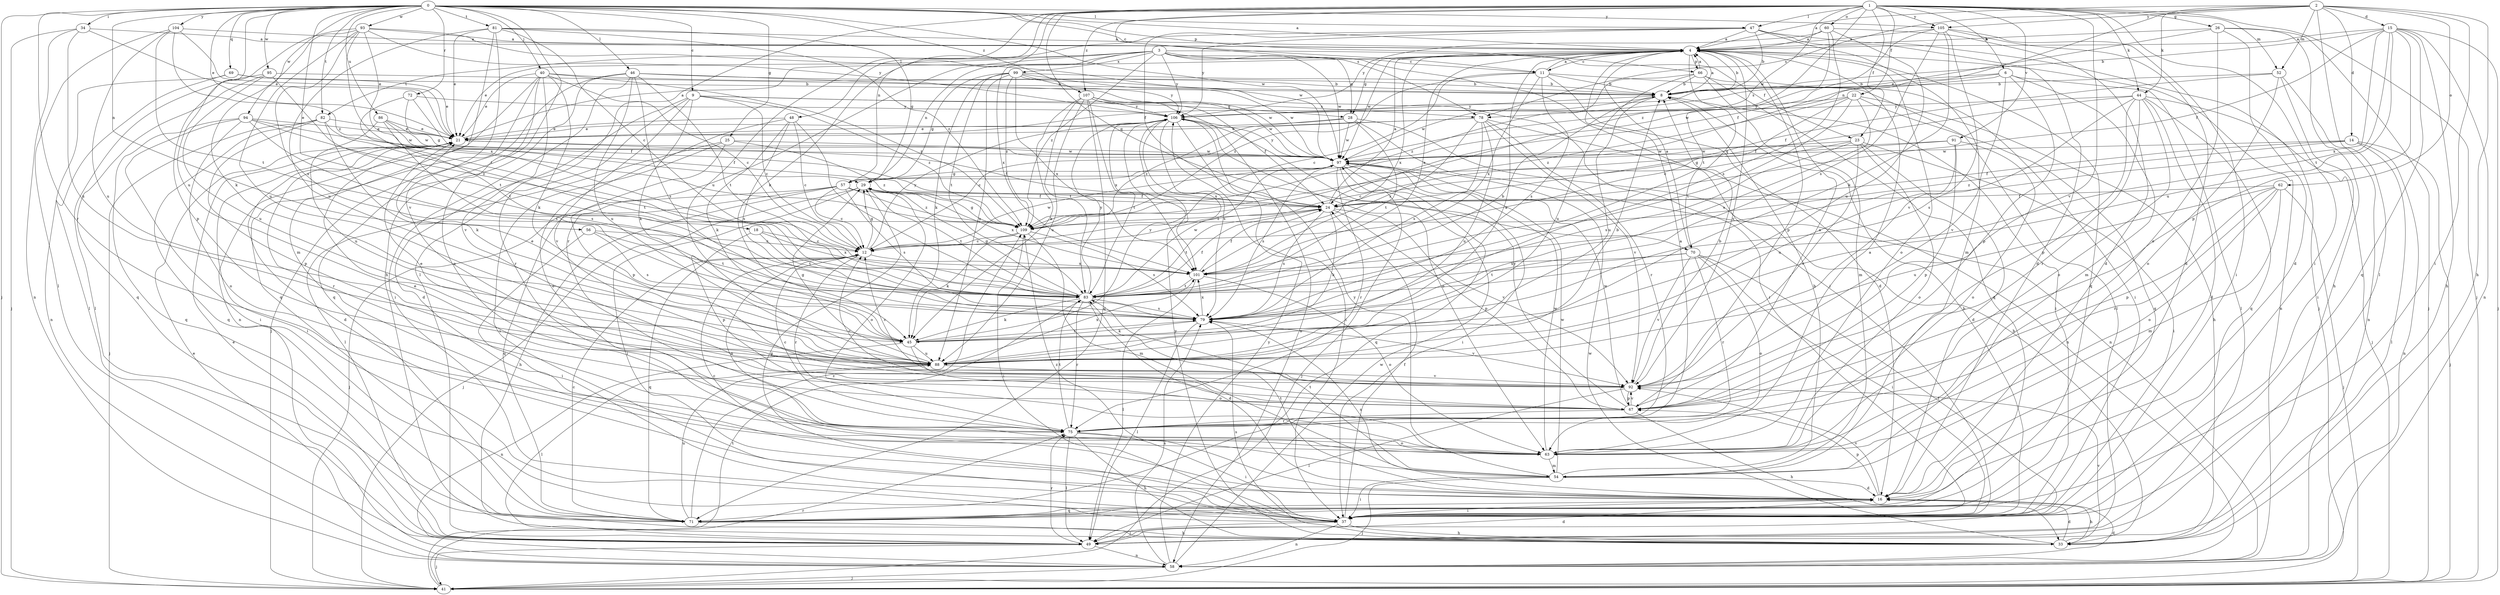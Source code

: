 strict digraph  {
0;
1;
2;
3;
4;
6;
8;
9;
11;
12;
14;
15;
16;
18;
21;
22;
23;
24;
25;
26;
28;
29;
33;
34;
37;
40;
41;
44;
45;
46;
47;
48;
49;
52;
54;
56;
57;
58;
60;
62;
63;
66;
67;
69;
70;
71;
72;
75;
78;
79;
81;
82;
83;
86;
88;
91;
92;
93;
94;
95;
97;
99;
101;
104;
105;
106;
107;
109;
0 -> 4  [label=a];
0 -> 9  [label=c];
0 -> 11  [label=c];
0 -> 18  [label=e];
0 -> 21  [label=e];
0 -> 25  [label=g];
0 -> 33  [label=h];
0 -> 34  [label=i];
0 -> 40  [label=j];
0 -> 41  [label=j];
0 -> 46  [label=l];
0 -> 47  [label=l];
0 -> 56  [label=n];
0 -> 66  [label=p];
0 -> 69  [label=q];
0 -> 72  [label=r];
0 -> 75  [label=r];
0 -> 81  [label=t];
0 -> 82  [label=t];
0 -> 86  [label=u];
0 -> 88  [label=u];
0 -> 93  [label=w];
0 -> 94  [label=w];
0 -> 95  [label=w];
0 -> 97  [label=w];
0 -> 104  [label=y];
0 -> 105  [label=y];
0 -> 107  [label=z];
1 -> 6  [label=b];
1 -> 22  [label=f];
1 -> 23  [label=f];
1 -> 26  [label=g];
1 -> 37  [label=i];
1 -> 41  [label=j];
1 -> 44  [label=k];
1 -> 47  [label=l];
1 -> 48  [label=l];
1 -> 49  [label=l];
1 -> 52  [label=m];
1 -> 57  [label=n];
1 -> 60  [label=o];
1 -> 70  [label=q];
1 -> 78  [label=s];
1 -> 88  [label=u];
1 -> 91  [label=v];
1 -> 92  [label=v];
1 -> 97  [label=w];
1 -> 105  [label=y];
1 -> 107  [label=z];
1 -> 109  [label=z];
2 -> 4  [label=a];
2 -> 14  [label=d];
2 -> 15  [label=d];
2 -> 33  [label=h];
2 -> 37  [label=i];
2 -> 44  [label=k];
2 -> 49  [label=l];
2 -> 52  [label=m];
2 -> 57  [label=n];
2 -> 62  [label=o];
2 -> 78  [label=s];
2 -> 105  [label=y];
3 -> 11  [label=c];
3 -> 21  [label=e];
3 -> 23  [label=f];
3 -> 28  [label=g];
3 -> 37  [label=i];
3 -> 57  [label=n];
3 -> 75  [label=r];
3 -> 82  [label=t];
3 -> 97  [label=w];
3 -> 99  [label=x];
3 -> 101  [label=x];
3 -> 106  [label=y];
3 -> 109  [label=z];
4 -> 8  [label=b];
4 -> 11  [label=c];
4 -> 28  [label=g];
4 -> 58  [label=n];
4 -> 63  [label=o];
4 -> 66  [label=p];
4 -> 67  [label=p];
4 -> 70  [label=q];
4 -> 71  [label=q];
4 -> 92  [label=v];
4 -> 97  [label=w];
4 -> 101  [label=x];
6 -> 8  [label=b];
6 -> 49  [label=l];
6 -> 54  [label=m];
6 -> 67  [label=p];
6 -> 78  [label=s];
6 -> 92  [label=v];
6 -> 97  [label=w];
8 -> 4  [label=a];
8 -> 37  [label=i];
8 -> 88  [label=u];
8 -> 97  [label=w];
8 -> 106  [label=y];
9 -> 12  [label=c];
9 -> 16  [label=d];
9 -> 28  [label=g];
9 -> 45  [label=k];
9 -> 75  [label=r];
9 -> 78  [label=s];
9 -> 92  [label=v];
9 -> 109  [label=z];
11 -> 4  [label=a];
11 -> 8  [label=b];
11 -> 12  [label=c];
11 -> 16  [label=d];
11 -> 49  [label=l];
11 -> 79  [label=s];
11 -> 101  [label=x];
11 -> 109  [label=z];
12 -> 29  [label=g];
12 -> 63  [label=o];
12 -> 71  [label=q];
12 -> 75  [label=r];
12 -> 97  [label=w];
12 -> 101  [label=x];
12 -> 106  [label=y];
14 -> 24  [label=f];
14 -> 41  [label=j];
14 -> 49  [label=l];
14 -> 58  [label=n];
14 -> 97  [label=w];
14 -> 109  [label=z];
15 -> 4  [label=a];
15 -> 8  [label=b];
15 -> 24  [label=f];
15 -> 33  [label=h];
15 -> 41  [label=j];
15 -> 58  [label=n];
15 -> 67  [label=p];
15 -> 71  [label=q];
15 -> 83  [label=t];
15 -> 88  [label=u];
15 -> 101  [label=x];
16 -> 12  [label=c];
16 -> 33  [label=h];
16 -> 37  [label=i];
16 -> 67  [label=p];
16 -> 71  [label=q];
16 -> 79  [label=s];
16 -> 83  [label=t];
16 -> 92  [label=v];
16 -> 109  [label=z];
18 -> 12  [label=c];
18 -> 67  [label=p];
18 -> 83  [label=t];
18 -> 101  [label=x];
21 -> 4  [label=a];
21 -> 16  [label=d];
21 -> 24  [label=f];
21 -> 37  [label=i];
21 -> 75  [label=r];
21 -> 97  [label=w];
22 -> 12  [label=c];
22 -> 33  [label=h];
22 -> 71  [label=q];
22 -> 79  [label=s];
22 -> 83  [label=t];
22 -> 106  [label=y];
22 -> 109  [label=z];
23 -> 12  [label=c];
23 -> 16  [label=d];
23 -> 37  [label=i];
23 -> 63  [label=o];
23 -> 79  [label=s];
23 -> 92  [label=v];
23 -> 97  [label=w];
24 -> 4  [label=a];
24 -> 45  [label=k];
24 -> 67  [label=p];
24 -> 79  [label=s];
24 -> 83  [label=t];
24 -> 92  [label=v];
24 -> 109  [label=z];
25 -> 37  [label=i];
25 -> 49  [label=l];
25 -> 67  [label=p];
25 -> 97  [label=w];
25 -> 109  [label=z];
26 -> 4  [label=a];
26 -> 16  [label=d];
26 -> 21  [label=e];
26 -> 33  [label=h];
26 -> 41  [label=j];
26 -> 63  [label=o];
28 -> 21  [label=e];
28 -> 33  [label=h];
28 -> 58  [label=n];
28 -> 83  [label=t];
28 -> 97  [label=w];
28 -> 109  [label=z];
29 -> 24  [label=f];
29 -> 37  [label=i];
29 -> 41  [label=j];
29 -> 63  [label=o];
29 -> 83  [label=t];
29 -> 101  [label=x];
33 -> 16  [label=d];
33 -> 79  [label=s];
33 -> 92  [label=v];
33 -> 97  [label=w];
33 -> 106  [label=y];
34 -> 4  [label=a];
34 -> 21  [label=e];
34 -> 41  [label=j];
34 -> 58  [label=n];
34 -> 88  [label=u];
37 -> 8  [label=b];
37 -> 24  [label=f];
37 -> 29  [label=g];
37 -> 33  [label=h];
37 -> 49  [label=l];
37 -> 58  [label=n];
40 -> 8  [label=b];
40 -> 12  [label=c];
40 -> 21  [label=e];
40 -> 45  [label=k];
40 -> 58  [label=n];
40 -> 63  [label=o];
40 -> 71  [label=q];
40 -> 92  [label=v];
40 -> 109  [label=z];
41 -> 75  [label=r];
41 -> 83  [label=t];
44 -> 16  [label=d];
44 -> 24  [label=f];
44 -> 41  [label=j];
44 -> 63  [label=o];
44 -> 67  [label=p];
44 -> 71  [label=q];
44 -> 75  [label=r];
44 -> 79  [label=s];
44 -> 106  [label=y];
45 -> 21  [label=e];
45 -> 58  [label=n];
45 -> 63  [label=o];
45 -> 79  [label=s];
45 -> 88  [label=u];
45 -> 106  [label=y];
46 -> 8  [label=b];
46 -> 37  [label=i];
46 -> 41  [label=j];
46 -> 71  [label=q];
46 -> 79  [label=s];
46 -> 83  [label=t];
46 -> 88  [label=u];
46 -> 97  [label=w];
47 -> 4  [label=a];
47 -> 8  [label=b];
47 -> 16  [label=d];
47 -> 24  [label=f];
47 -> 41  [label=j];
47 -> 45  [label=k];
47 -> 54  [label=m];
47 -> 106  [label=y];
48 -> 12  [label=c];
48 -> 21  [label=e];
48 -> 45  [label=k];
48 -> 63  [label=o];
48 -> 79  [label=s];
48 -> 83  [label=t];
49 -> 16  [label=d];
49 -> 21  [label=e];
49 -> 41  [label=j];
49 -> 58  [label=n];
49 -> 75  [label=r];
52 -> 8  [label=b];
52 -> 24  [label=f];
52 -> 37  [label=i];
52 -> 58  [label=n];
52 -> 63  [label=o];
54 -> 8  [label=b];
54 -> 16  [label=d];
54 -> 37  [label=i];
54 -> 41  [label=j];
54 -> 83  [label=t];
54 -> 97  [label=w];
54 -> 106  [label=y];
56 -> 12  [label=c];
56 -> 37  [label=i];
56 -> 79  [label=s];
56 -> 83  [label=t];
57 -> 12  [label=c];
57 -> 24  [label=f];
57 -> 33  [label=h];
57 -> 41  [label=j];
57 -> 71  [label=q];
57 -> 79  [label=s];
57 -> 109  [label=z];
58 -> 16  [label=d];
58 -> 21  [label=e];
58 -> 41  [label=j];
58 -> 79  [label=s];
58 -> 97  [label=w];
58 -> 106  [label=y];
60 -> 4  [label=a];
60 -> 16  [label=d];
60 -> 79  [label=s];
60 -> 83  [label=t];
60 -> 88  [label=u];
60 -> 106  [label=y];
62 -> 24  [label=f];
62 -> 41  [label=j];
62 -> 54  [label=m];
62 -> 63  [label=o];
62 -> 67  [label=p];
62 -> 75  [label=r];
62 -> 88  [label=u];
63 -> 4  [label=a];
63 -> 54  [label=m];
63 -> 97  [label=w];
66 -> 4  [label=a];
66 -> 8  [label=b];
66 -> 37  [label=i];
66 -> 54  [label=m];
66 -> 71  [label=q];
66 -> 88  [label=u];
66 -> 109  [label=z];
67 -> 4  [label=a];
67 -> 12  [label=c];
67 -> 33  [label=h];
67 -> 75  [label=r];
67 -> 92  [label=v];
67 -> 97  [label=w];
67 -> 106  [label=y];
69 -> 8  [label=b];
69 -> 21  [label=e];
69 -> 49  [label=l];
69 -> 58  [label=n];
70 -> 4  [label=a];
70 -> 37  [label=i];
70 -> 49  [label=l];
70 -> 63  [label=o];
70 -> 75  [label=r];
70 -> 83  [label=t];
70 -> 92  [label=v];
70 -> 101  [label=x];
71 -> 12  [label=c];
71 -> 33  [label=h];
71 -> 88  [label=u];
71 -> 109  [label=z];
72 -> 24  [label=f];
72 -> 29  [label=g];
72 -> 83  [label=t];
72 -> 106  [label=y];
75 -> 4  [label=a];
75 -> 12  [label=c];
75 -> 21  [label=e];
75 -> 33  [label=h];
75 -> 37  [label=i];
75 -> 49  [label=l];
75 -> 63  [label=o];
75 -> 83  [label=t];
78 -> 12  [label=c];
78 -> 21  [label=e];
78 -> 58  [label=n];
78 -> 75  [label=r];
78 -> 79  [label=s];
78 -> 88  [label=u];
78 -> 92  [label=v];
78 -> 101  [label=x];
79 -> 45  [label=k];
79 -> 49  [label=l];
79 -> 92  [label=v];
79 -> 101  [label=x];
81 -> 4  [label=a];
81 -> 12  [label=c];
81 -> 21  [label=e];
81 -> 29  [label=g];
81 -> 54  [label=m];
81 -> 88  [label=u];
81 -> 92  [label=v];
81 -> 109  [label=z];
82 -> 21  [label=e];
82 -> 41  [label=j];
82 -> 45  [label=k];
82 -> 67  [label=p];
82 -> 71  [label=q];
82 -> 83  [label=t];
83 -> 8  [label=b];
83 -> 16  [label=d];
83 -> 24  [label=f];
83 -> 29  [label=g];
83 -> 45  [label=k];
83 -> 75  [label=r];
83 -> 79  [label=s];
83 -> 97  [label=w];
83 -> 106  [label=y];
86 -> 21  [label=e];
86 -> 24  [label=f];
86 -> 79  [label=s];
86 -> 88  [label=u];
86 -> 97  [label=w];
88 -> 4  [label=a];
88 -> 8  [label=b];
88 -> 29  [label=g];
88 -> 49  [label=l];
88 -> 92  [label=v];
88 -> 101  [label=x];
91 -> 29  [label=g];
91 -> 63  [label=o];
91 -> 67  [label=p];
91 -> 88  [label=u];
91 -> 97  [label=w];
92 -> 8  [label=b];
92 -> 12  [label=c];
92 -> 21  [label=e];
92 -> 49  [label=l];
92 -> 67  [label=p];
93 -> 4  [label=a];
93 -> 45  [label=k];
93 -> 67  [label=p];
93 -> 79  [label=s];
93 -> 83  [label=t];
93 -> 88  [label=u];
93 -> 97  [label=w];
93 -> 101  [label=x];
93 -> 106  [label=y];
94 -> 21  [label=e];
94 -> 37  [label=i];
94 -> 63  [label=o];
94 -> 71  [label=q];
94 -> 79  [label=s];
94 -> 97  [label=w];
94 -> 109  [label=z];
95 -> 8  [label=b];
95 -> 49  [label=l];
95 -> 71  [label=q];
95 -> 83  [label=t];
95 -> 88  [label=u];
97 -> 29  [label=g];
97 -> 37  [label=i];
97 -> 41  [label=j];
97 -> 71  [label=q];
97 -> 75  [label=r];
97 -> 79  [label=s];
97 -> 106  [label=y];
99 -> 8  [label=b];
99 -> 29  [label=g];
99 -> 37  [label=i];
99 -> 45  [label=k];
99 -> 83  [label=t];
99 -> 88  [label=u];
99 -> 97  [label=w];
99 -> 101  [label=x];
99 -> 106  [label=y];
99 -> 109  [label=z];
101 -> 4  [label=a];
101 -> 24  [label=f];
101 -> 49  [label=l];
101 -> 63  [label=o];
101 -> 83  [label=t];
104 -> 4  [label=a];
104 -> 21  [label=e];
104 -> 49  [label=l];
104 -> 83  [label=t];
104 -> 88  [label=u];
104 -> 109  [label=z];
105 -> 4  [label=a];
105 -> 16  [label=d];
105 -> 24  [label=f];
105 -> 37  [label=i];
105 -> 45  [label=k];
105 -> 79  [label=s];
105 -> 92  [label=v];
106 -> 21  [label=e];
106 -> 37  [label=i];
106 -> 63  [label=o];
106 -> 79  [label=s];
106 -> 83  [label=t];
106 -> 101  [label=x];
107 -> 24  [label=f];
107 -> 45  [label=k];
107 -> 58  [label=n];
107 -> 71  [label=q];
107 -> 83  [label=t];
107 -> 88  [label=u];
107 -> 97  [label=w];
107 -> 101  [label=x];
107 -> 106  [label=y];
109 -> 12  [label=c];
109 -> 29  [label=g];
109 -> 37  [label=i];
109 -> 45  [label=k];
109 -> 54  [label=m];
109 -> 79  [label=s];
}

